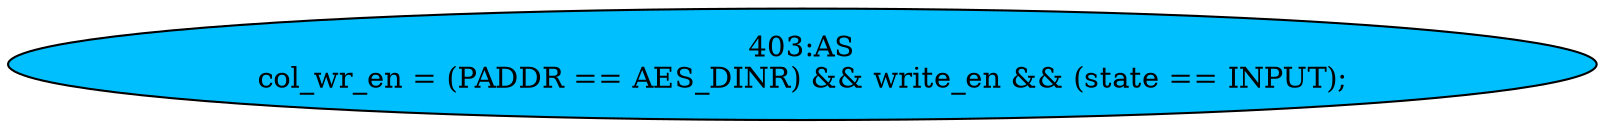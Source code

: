 strict digraph "" {
	node [label="\N"];
	"403:AS"	 [ast="<pyverilog.vparser.ast.Assign object at 0x7f79abcb3a50>",
		def_var="['col_wr_en']",
		fillcolor=deepskyblue,
		label="403:AS
col_wr_en = (PADDR == AES_DINR) && write_en && (state == INPUT);",
		statements="[]",
		style=filled,
		typ=Assign,
		use_var="['PADDR', 'AES_DINR', 'write_en', 'state', 'INPUT']"];
}
